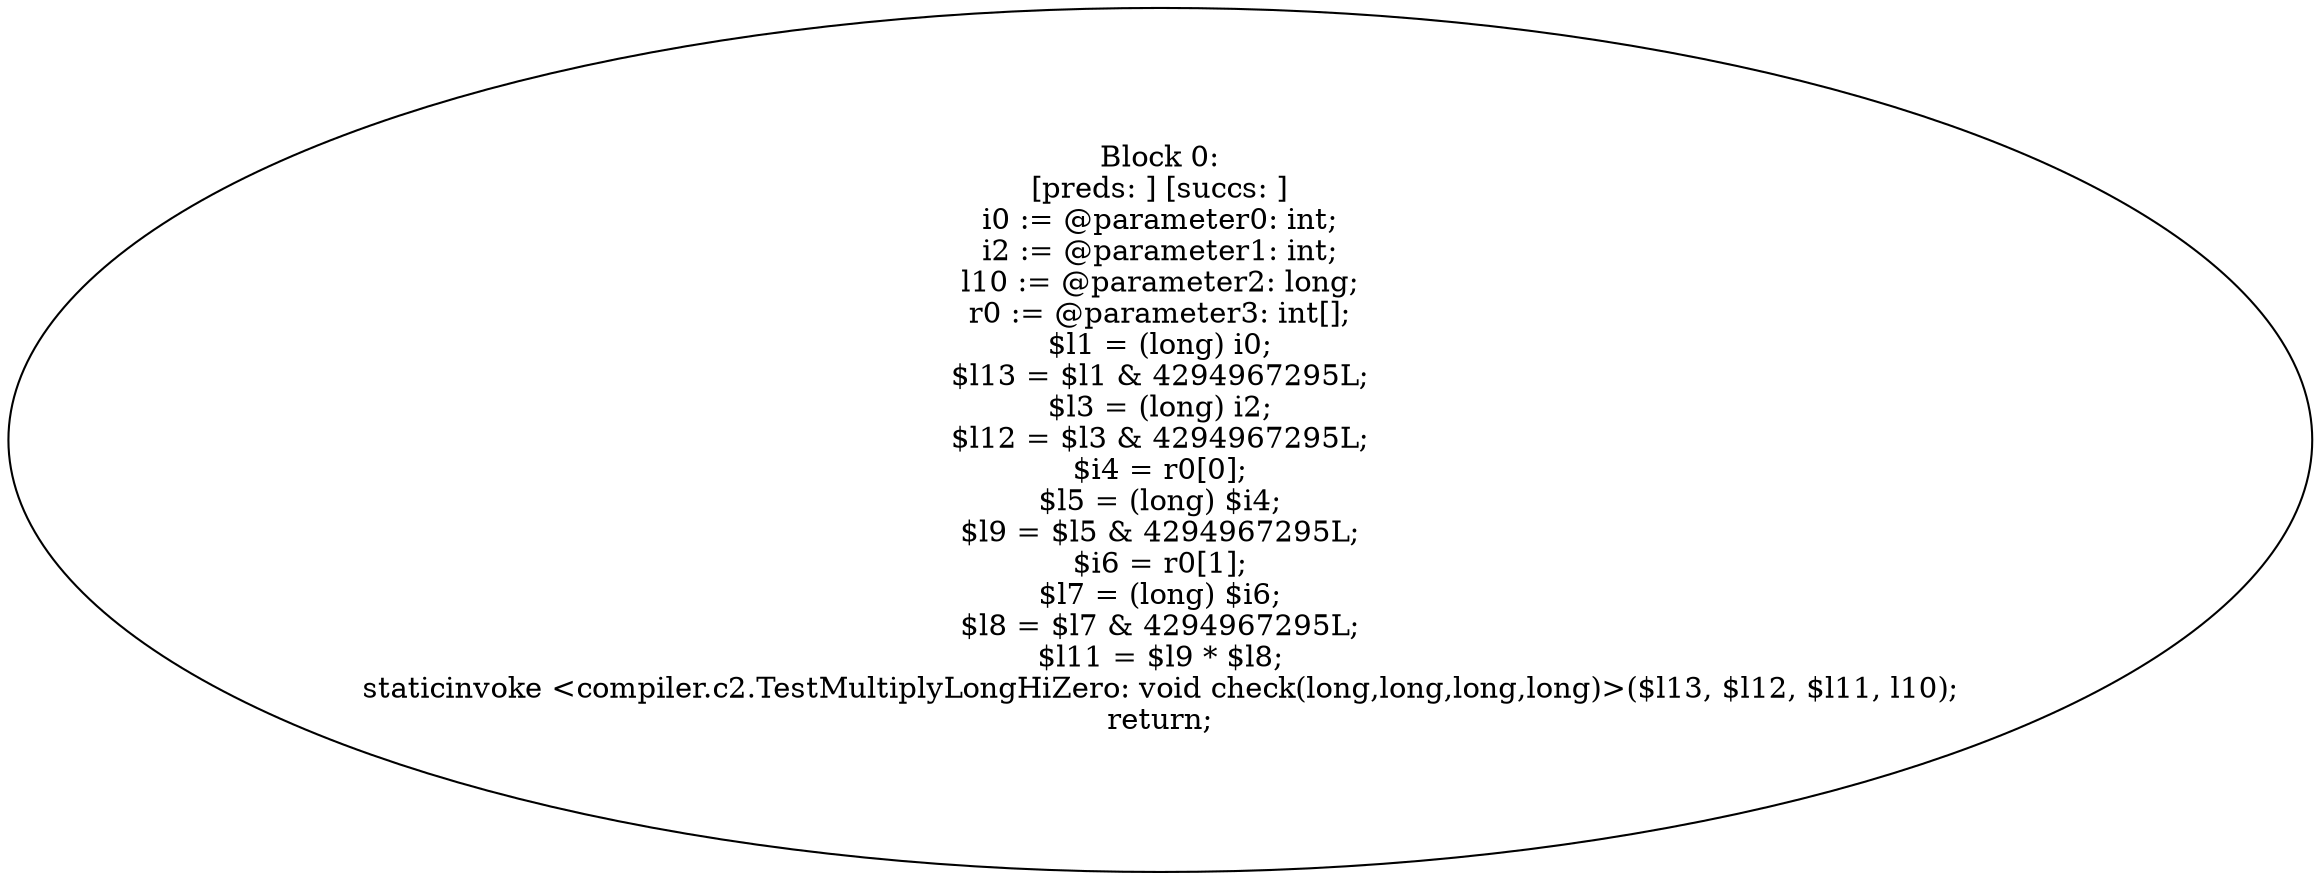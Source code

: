 digraph "unitGraph" {
    "Block 0:
[preds: ] [succs: ]
i0 := @parameter0: int;
i2 := @parameter1: int;
l10 := @parameter2: long;
r0 := @parameter3: int[];
$l1 = (long) i0;
$l13 = $l1 & 4294967295L;
$l3 = (long) i2;
$l12 = $l3 & 4294967295L;
$i4 = r0[0];
$l5 = (long) $i4;
$l9 = $l5 & 4294967295L;
$i6 = r0[1];
$l7 = (long) $i6;
$l8 = $l7 & 4294967295L;
$l11 = $l9 * $l8;
staticinvoke <compiler.c2.TestMultiplyLongHiZero: void check(long,long,long,long)>($l13, $l12, $l11, l10);
return;
"
}
